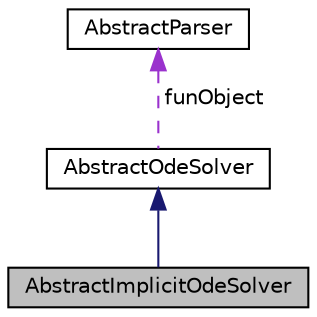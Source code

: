 digraph "AbstractImplicitOdeSolver"
{
 // LATEX_PDF_SIZE
  edge [fontname="Helvetica",fontsize="10",labelfontname="Helvetica",labelfontsize="10"];
  node [fontname="Helvetica",fontsize="10",shape=record];
  Node1 [label="AbstractImplicitOdeSolver",height=0.2,width=0.4,color="black", fillcolor="grey75", style="filled", fontcolor="black",tooltip="this class inherits from AbstractOdeSolver and is required for all the implicit methods"];
  Node2 -> Node1 [dir="back",color="midnightblue",fontsize="10",style="solid",fontname="Helvetica"];
  Node2 [label="AbstractOdeSolver",height=0.2,width=0.4,color="black", fillcolor="white", style="filled",URL="$classAbstractOdeSolver.html",tooltip=" "];
  Node3 -> Node2 [dir="back",color="darkorchid3",fontsize="10",style="dashed",label=" funObject" ,fontname="Helvetica"];
  Node3 [label="AbstractParser",height=0.2,width=0.4,color="black", fillcolor="white", style="filled",URL="$classAbstractParser.html",tooltip=" "];
}
